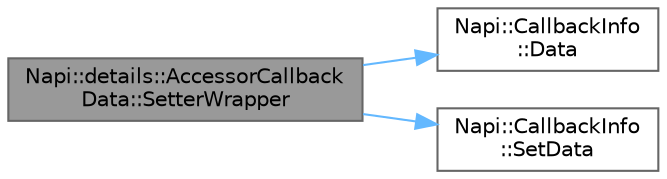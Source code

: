 digraph "Napi::details::AccessorCallbackData::SetterWrapper"
{
 // LATEX_PDF_SIZE
  bgcolor="transparent";
  edge [fontname=Helvetica,fontsize=10,labelfontname=Helvetica,labelfontsize=10];
  node [fontname=Helvetica,fontsize=10,shape=box,height=0.2,width=0.4];
  rankdir="LR";
  Node1 [id="Node000001",label="Napi::details::AccessorCallback\lData::SetterWrapper",height=0.2,width=0.4,color="gray40", fillcolor="grey60", style="filled", fontcolor="black",tooltip=" "];
  Node1 -> Node2 [id="edge1_Node000001_Node000002",color="steelblue1",style="solid",tooltip=" "];
  Node2 [id="Node000002",label="Napi::CallbackInfo\l::Data",height=0.2,width=0.4,color="grey40", fillcolor="white", style="filled",URL="$class_napi_1_1_callback_info.html#a91c3d6ded630419cf2c4e50acb2a1737",tooltip=" "];
  Node1 -> Node3 [id="edge2_Node000001_Node000003",color="steelblue1",style="solid",tooltip=" "];
  Node3 [id="Node000003",label="Napi::CallbackInfo\l::SetData",height=0.2,width=0.4,color="grey40", fillcolor="white", style="filled",URL="$class_napi_1_1_callback_info.html#aeacf6d785548a41690a5b648af3fbab9",tooltip=" "];
}
